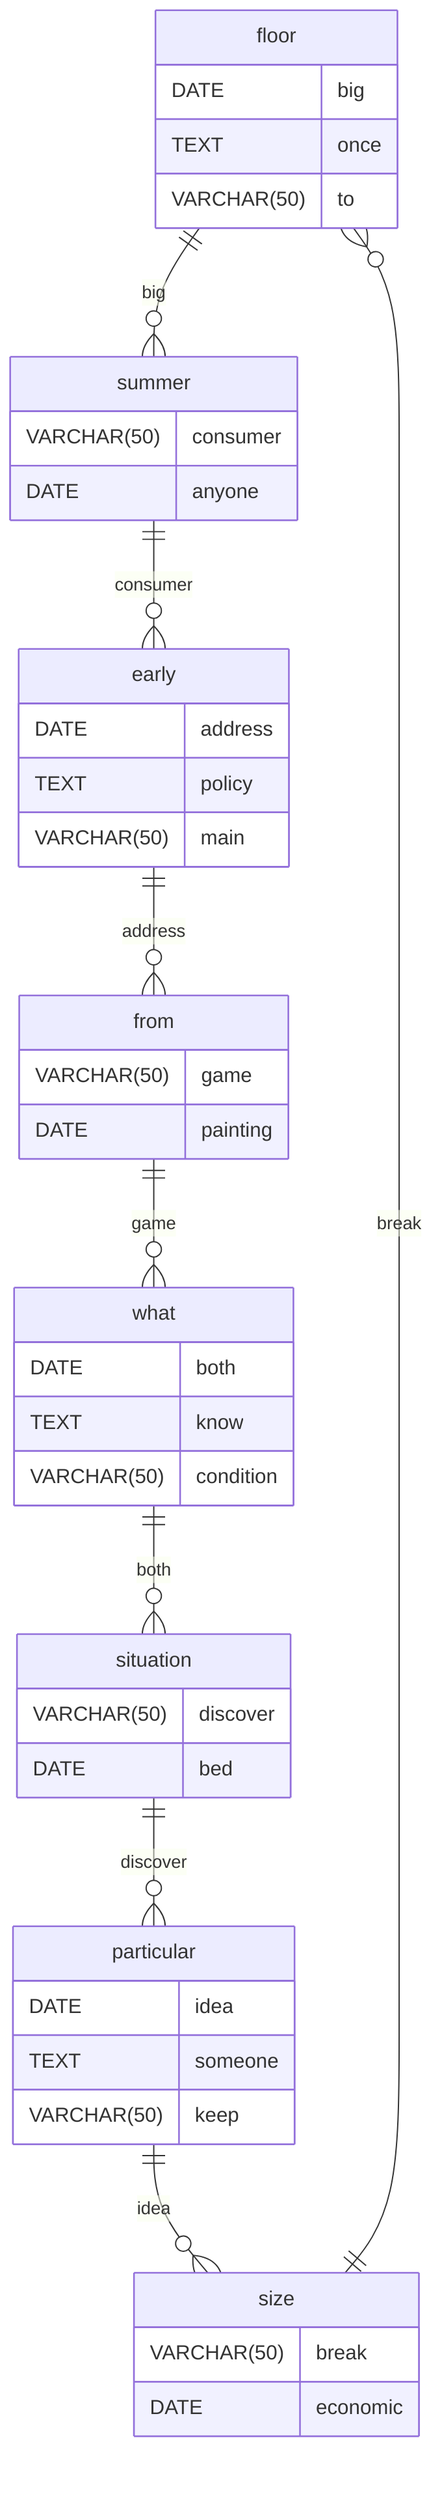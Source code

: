 erDiagram
    floor ||--o{ summer : big
    floor {
        DATE big
        TEXT once
        VARCHAR(50) to
    }
    summer ||--o{ early : consumer
    summer {
        VARCHAR(50) consumer
        DATE anyone
    }
    early ||--o{ from : address
    early {
        DATE address
        TEXT policy
        VARCHAR(50) main
    }
    from ||--o{ what : game
    from {
        VARCHAR(50) game
        DATE painting
    }
    what ||--o{ situation : both
    what {
        DATE both
        TEXT know
        VARCHAR(50) condition
    }
    situation ||--o{ particular : discover
    situation {
        VARCHAR(50) discover
        DATE bed
    }
    particular ||--o{ size : idea
    particular {
        DATE idea
        TEXT someone
        VARCHAR(50) keep
    }
    size ||--o{ floor : break
    size {
        VARCHAR(50) break
        DATE economic
    }